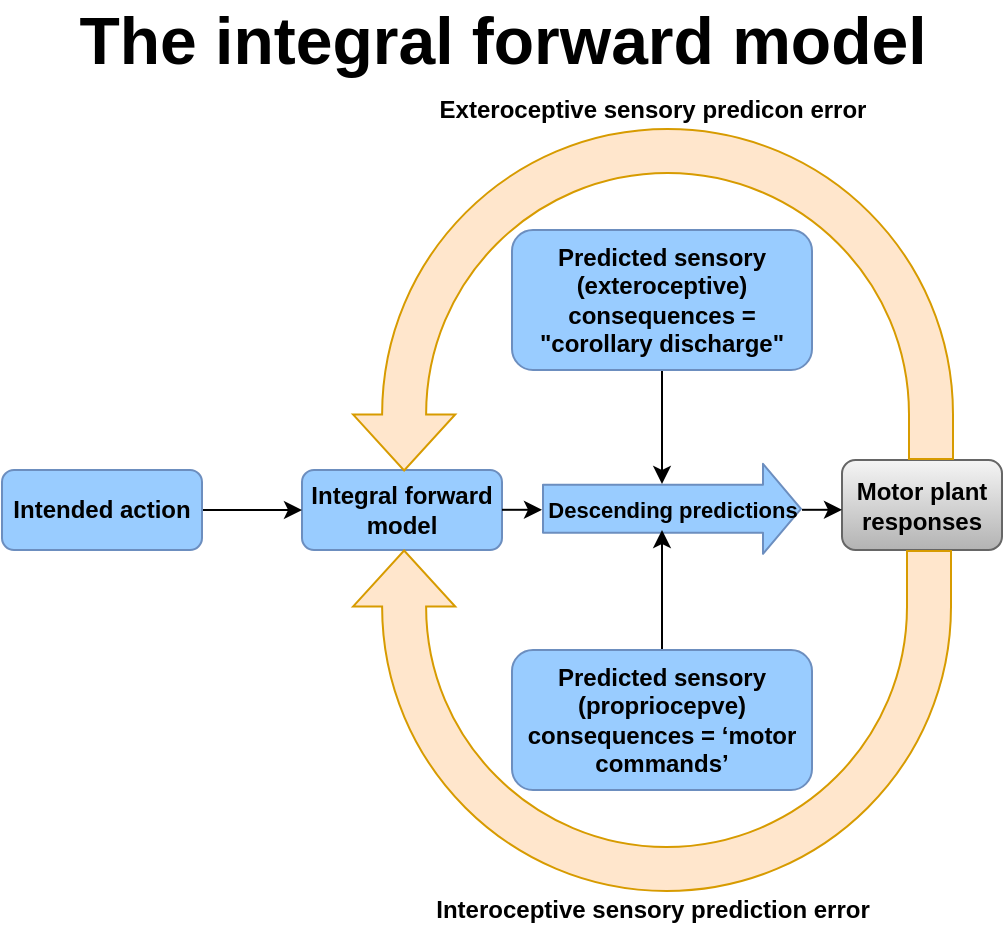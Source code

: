 <mxfile version="14.2.4" type="github">
  <diagram id="oFeBLRhFoD2jbrIdMfkN" name="Page-1">
    <mxGraphModel dx="230" dy="1248" grid="1" gridSize="10" guides="1" tooltips="1" connect="1" arrows="1" fold="1" page="1" pageScale="1" pageWidth="850" pageHeight="1100" math="0" shadow="0">
      <root>
        <mxCell id="0" />
        <mxCell id="1" parent="0" />
        <mxCell id="KZVcwBIvwKNDq4k1mtDS-1" value="&lt;b&gt;Integral forward model&lt;/b&gt;" style="rounded=1;whiteSpace=wrap;html=1;fillColor=#99CCFF;strokeColor=#6C8EBF;" parent="1" vertex="1">
          <mxGeometry x="170" y="140" width="100" height="40" as="geometry" />
        </mxCell>
        <mxCell id="KZVcwBIvwKNDq4k1mtDS-2" value="" style="shape=flexArrow;endArrow=classic;html=1;endSize=6;width=24;fillColor=#99CCFF;strokeColor=#6C8EBF;" parent="1" edge="1">
          <mxGeometry width="50" height="50" relative="1" as="geometry">
            <mxPoint x="290" y="159.41" as="sourcePoint" />
            <mxPoint x="420" y="159.41" as="targetPoint" />
            <Array as="points" />
          </mxGeometry>
        </mxCell>
        <mxCell id="KZVcwBIvwKNDq4k1mtDS-3" value="&lt;b&gt;Descending predictions&lt;/b&gt;" style="edgeLabel;html=1;align=center;verticalAlign=middle;resizable=0;points=[];labelBackgroundColor=none;" parent="KZVcwBIvwKNDq4k1mtDS-2" vertex="1" connectable="0">
          <mxGeometry x="-0.38" y="2" relative="1" as="geometry">
            <mxPoint x="24.52" y="2.59" as="offset" />
          </mxGeometry>
        </mxCell>
        <mxCell id="KZVcwBIvwKNDq4k1mtDS-5" value="&lt;b&gt;Motor plant responses&lt;/b&gt;" style="rounded=1;whiteSpace=wrap;html=1;fillColor=#f5f5f5;strokeColor=#666666;gradientColor=#b3b3b3;" parent="1" vertex="1">
          <mxGeometry x="440" y="135" width="80" height="45" as="geometry" />
        </mxCell>
        <mxCell id="KZVcwBIvwKNDq4k1mtDS-8" value="&lt;b&gt;&lt;font style=&quot;font-size: 33px&quot;&gt;The integral forward model&lt;/font&gt;&lt;/b&gt;" style="text;html=1;align=center;verticalAlign=middle;resizable=0;points=[];autosize=1;" parent="1" vertex="1">
          <mxGeometry x="50" y="-90" width="440" height="30" as="geometry" />
        </mxCell>
        <mxCell id="KZVcwBIvwKNDq4k1mtDS-11" value="" style="html=1;shadow=0;dashed=0;align=center;verticalAlign=middle;shape=mxgraph.arrows2.uTurnArrow;dy=11;arrowHead=51.11;dx2=27.98;rotation=-90;perimeterSpacing=0;flipH=1;fillColor=#ffe6cc;strokeColor=#d79b00;" parent="1" vertex="1">
          <mxGeometry x="263" y="-98" width="165" height="300" as="geometry" />
        </mxCell>
        <mxCell id="KZVcwBIvwKNDq4k1mtDS-20" value="" style="edgeStyle=orthogonalEdgeStyle;rounded=0;orthogonalLoop=1;jettySize=auto;html=1;endSize=6;" parent="1" source="KZVcwBIvwKNDq4k1mtDS-16" edge="1">
          <mxGeometry relative="1" as="geometry">
            <mxPoint x="170" y="160" as="targetPoint" />
          </mxGeometry>
        </mxCell>
        <mxCell id="KZVcwBIvwKNDq4k1mtDS-16" value="&lt;b&gt;Intended action&lt;/b&gt;" style="rounded=1;whiteSpace=wrap;html=1;fillColor=#99CCFF;strokeColor=#6C8EBF;" parent="1" vertex="1">
          <mxGeometry x="20" y="140" width="100" height="40" as="geometry" />
        </mxCell>
        <mxCell id="KZVcwBIvwKNDq4k1mtDS-22" value="&lt;b&gt;Exteroceptive sensory predicon error&lt;/b&gt;" style="text;html=1;align=center;verticalAlign=middle;resizable=0;points=[];autosize=1;" parent="1" vertex="1">
          <mxGeometry x="230" y="-50" width="230" height="20" as="geometry" />
        </mxCell>
        <mxCell id="KZVcwBIvwKNDq4k1mtDS-23" value="" style="html=1;shadow=0;dashed=0;align=center;verticalAlign=middle;shape=mxgraph.arrows2.uTurnArrow;dy=11;arrowHead=51.11;dx2=27.98;rotation=-90;perimeterSpacing=0;flipH=0;fillColor=#ffe6cc;strokeColor=#d79b00;" parent="1" vertex="1">
          <mxGeometry x="260" y="116" width="170" height="299" as="geometry" />
        </mxCell>
        <mxCell id="KZVcwBIvwKNDq4k1mtDS-24" value="&lt;b&gt;Interoceptive sensory prediction error&lt;/b&gt;" style="text;html=1;align=center;verticalAlign=middle;resizable=0;points=[];autosize=1;" parent="1" vertex="1">
          <mxGeometry x="230" y="350" width="230" height="20" as="geometry" />
        </mxCell>
        <mxCell id="KZVcwBIvwKNDq4k1mtDS-26" value="" style="edgeStyle=orthogonalEdgeStyle;rounded=0;orthogonalLoop=1;jettySize=auto;html=1;endSize=6;" parent="1" source="KZVcwBIvwKNDq4k1mtDS-25" edge="1">
          <mxGeometry relative="1" as="geometry">
            <mxPoint x="350" y="147" as="targetPoint" />
          </mxGeometry>
        </mxCell>
        <mxCell id="KZVcwBIvwKNDq4k1mtDS-25" value="&lt;b&gt;Predicted sensory (exteroceptive)&lt;br&gt;consequences = &quot;corollary discharge&quot;&lt;/b&gt;" style="rounded=1;whiteSpace=wrap;html=1;fillColor=#99CCFF;strokeColor=#6C8EBF;" parent="1" vertex="1">
          <mxGeometry x="275" y="20" width="150" height="70" as="geometry" />
        </mxCell>
        <mxCell id="KZVcwBIvwKNDq4k1mtDS-29" value="" style="edgeStyle=orthogonalEdgeStyle;rounded=0;orthogonalLoop=1;jettySize=auto;html=1;endSize=6;" parent="1" source="KZVcwBIvwKNDq4k1mtDS-28" edge="1">
          <mxGeometry relative="1" as="geometry">
            <mxPoint x="350" y="170" as="targetPoint" />
          </mxGeometry>
        </mxCell>
        <mxCell id="KZVcwBIvwKNDq4k1mtDS-28" value="&lt;b&gt;&lt;span&gt;Predicted sensory (propriocepve)&lt;/span&gt;&lt;br&gt;&lt;span&gt;consequences = ‘motor commands’&lt;/span&gt;&lt;/b&gt;" style="rounded=1;whiteSpace=wrap;html=1;fillColor=#99CCFF;strokeColor=#6C8EBF;" parent="1" vertex="1">
          <mxGeometry x="275" y="230" width="150" height="70" as="geometry" />
        </mxCell>
        <mxCell id="tkpRhFYnCF7QWg0prxbS-1" value="" style="edgeStyle=orthogonalEdgeStyle;rounded=0;orthogonalLoop=1;jettySize=auto;html=1;endSize=6;" parent="1" edge="1">
          <mxGeometry relative="1" as="geometry">
            <mxPoint x="290" y="160" as="targetPoint" />
            <mxPoint x="270" y="159.9" as="sourcePoint" />
          </mxGeometry>
        </mxCell>
        <mxCell id="tkpRhFYnCF7QWg0prxbS-2" value="" style="edgeStyle=orthogonalEdgeStyle;rounded=0;orthogonalLoop=1;jettySize=auto;html=1;endSize=6;" parent="1" edge="1">
          <mxGeometry relative="1" as="geometry">
            <mxPoint x="439.99" y="160" as="targetPoint" />
            <mxPoint x="419.99" y="159.9" as="sourcePoint" />
          </mxGeometry>
        </mxCell>
      </root>
    </mxGraphModel>
  </diagram>
</mxfile>
